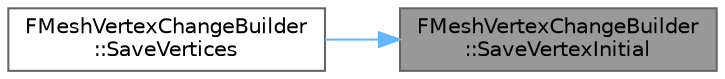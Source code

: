 digraph "FMeshVertexChangeBuilder::SaveVertexInitial"
{
 // INTERACTIVE_SVG=YES
 // LATEX_PDF_SIZE
  bgcolor="transparent";
  edge [fontname=Helvetica,fontsize=10,labelfontname=Helvetica,labelfontsize=10];
  node [fontname=Helvetica,fontsize=10,shape=box,height=0.2,width=0.4];
  rankdir="RL";
  Node1 [id="Node000001",label="FMeshVertexChangeBuilder\l::SaveVertexInitial",height=0.2,width=0.4,color="gray40", fillcolor="grey60", style="filled", fontcolor="black",tooltip=" "];
  Node1 -> Node2 [id="edge1_Node000001_Node000002",dir="back",color="steelblue1",style="solid",tooltip=" "];
  Node2 [id="Node000002",label="FMeshVertexChangeBuilder\l::SaveVertices",height=0.2,width=0.4,color="grey40", fillcolor="white", style="filled",URL="$d4/d0c/classFMeshVertexChangeBuilder.html#a38fe18af4711b9da039ae8ae391b90a7",tooltip=" "];
}
